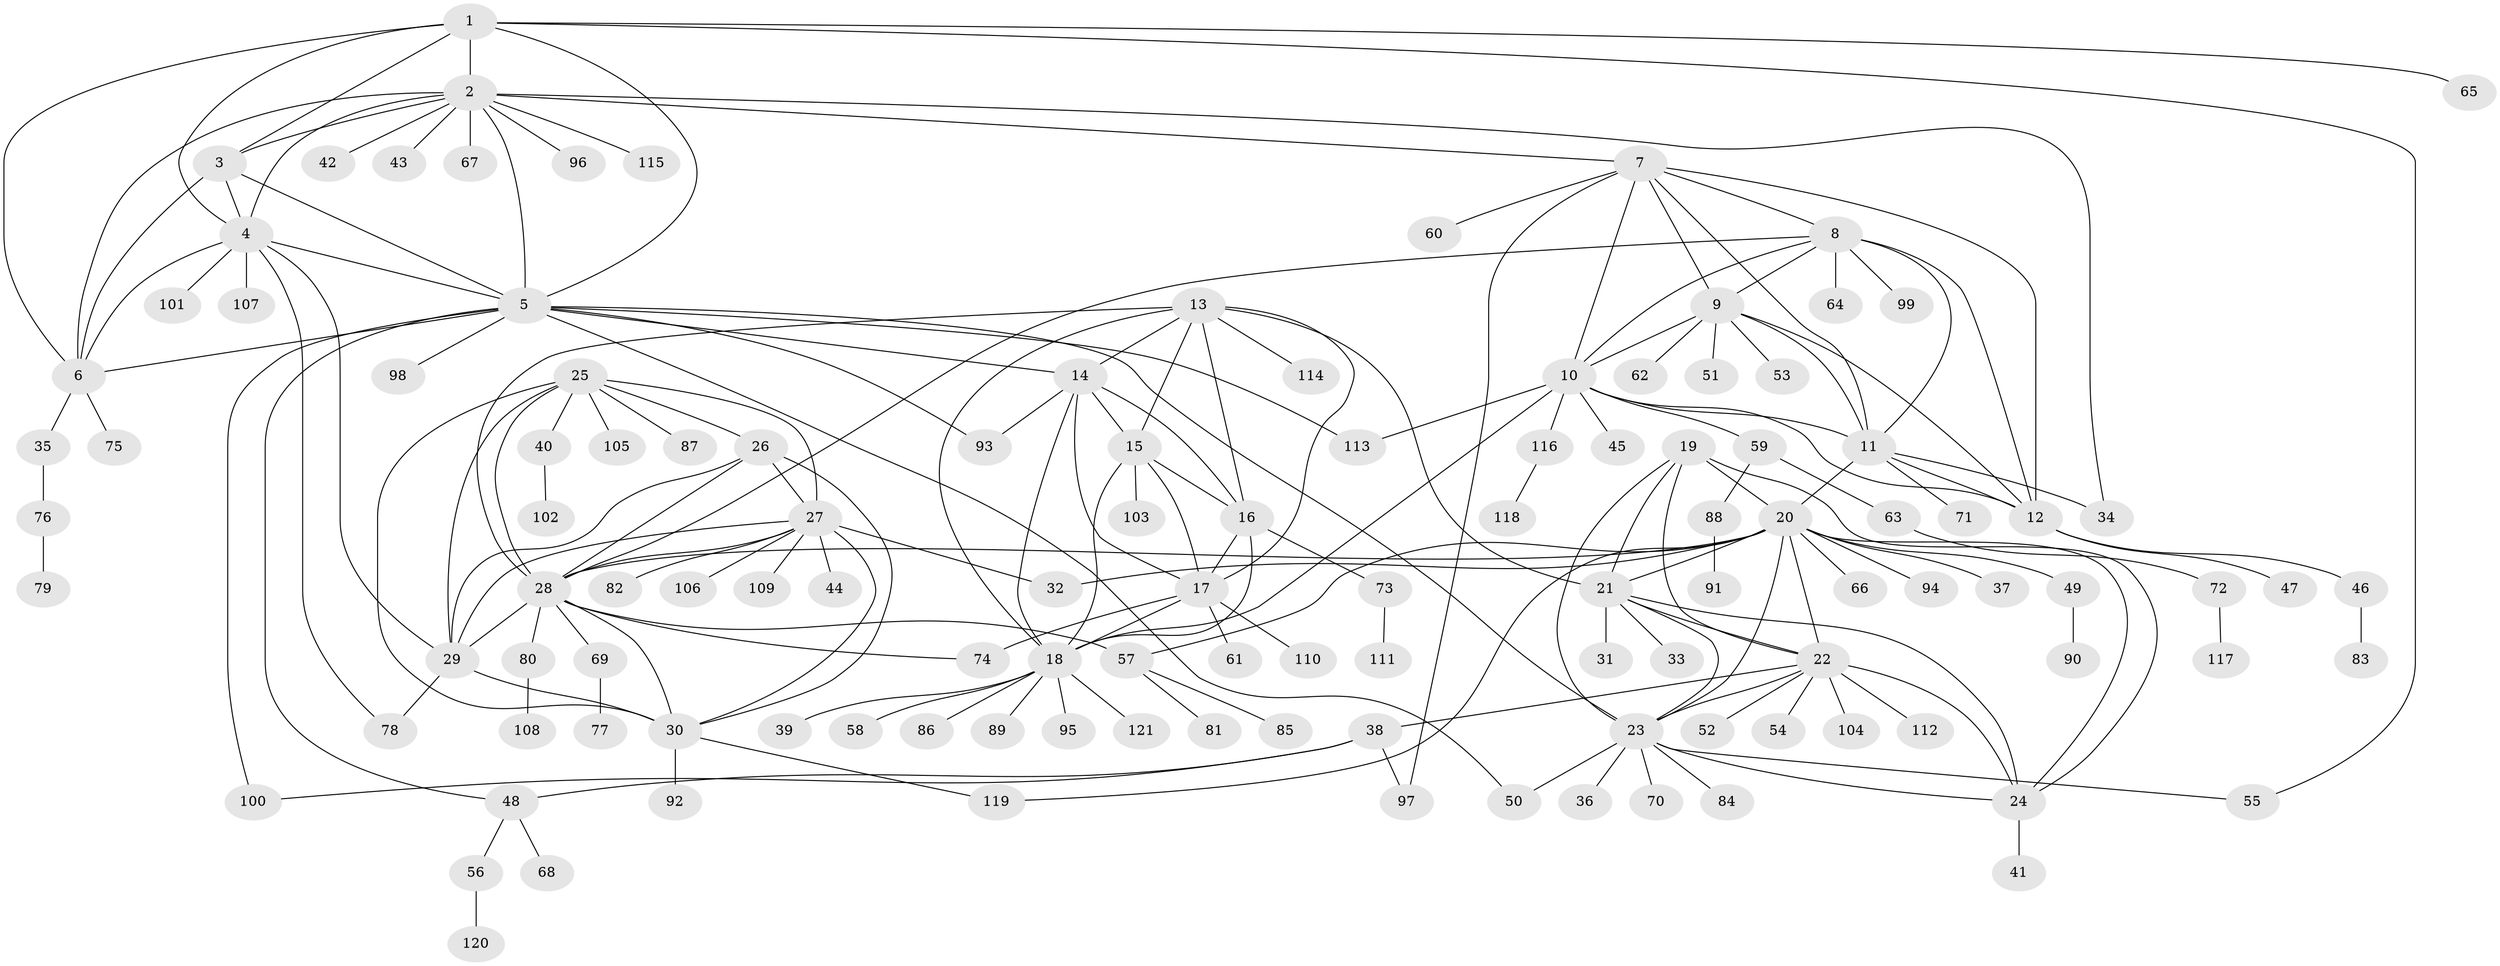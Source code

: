 // coarse degree distribution, {13: 0.010869565217391304, 10: 0.021739130434782608, 5: 0.043478260869565216, 4: 0.05434782608695652, 6: 0.05434782608695652, 9: 0.021739130434782608, 17: 0.010869565217391304, 11: 0.010869565217391304, 15: 0.010869565217391304, 7: 0.010869565217391304, 12: 0.010869565217391304, 1: 0.5760869565217391, 2: 0.14130434782608695, 3: 0.021739130434782608}
// Generated by graph-tools (version 1.1) at 2025/24/03/03/25 07:24:13]
// undirected, 121 vertices, 189 edges
graph export_dot {
graph [start="1"]
  node [color=gray90,style=filled];
  1;
  2;
  3;
  4;
  5;
  6;
  7;
  8;
  9;
  10;
  11;
  12;
  13;
  14;
  15;
  16;
  17;
  18;
  19;
  20;
  21;
  22;
  23;
  24;
  25;
  26;
  27;
  28;
  29;
  30;
  31;
  32;
  33;
  34;
  35;
  36;
  37;
  38;
  39;
  40;
  41;
  42;
  43;
  44;
  45;
  46;
  47;
  48;
  49;
  50;
  51;
  52;
  53;
  54;
  55;
  56;
  57;
  58;
  59;
  60;
  61;
  62;
  63;
  64;
  65;
  66;
  67;
  68;
  69;
  70;
  71;
  72;
  73;
  74;
  75;
  76;
  77;
  78;
  79;
  80;
  81;
  82;
  83;
  84;
  85;
  86;
  87;
  88;
  89;
  90;
  91;
  92;
  93;
  94;
  95;
  96;
  97;
  98;
  99;
  100;
  101;
  102;
  103;
  104;
  105;
  106;
  107;
  108;
  109;
  110;
  111;
  112;
  113;
  114;
  115;
  116;
  117;
  118;
  119;
  120;
  121;
  1 -- 2;
  1 -- 3;
  1 -- 4;
  1 -- 5;
  1 -- 6;
  1 -- 55;
  1 -- 65;
  2 -- 3;
  2 -- 4;
  2 -- 5;
  2 -- 6;
  2 -- 7;
  2 -- 34;
  2 -- 42;
  2 -- 43;
  2 -- 67;
  2 -- 96;
  2 -- 115;
  3 -- 4;
  3 -- 5;
  3 -- 6;
  4 -- 5;
  4 -- 6;
  4 -- 29;
  4 -- 78;
  4 -- 101;
  4 -- 107;
  5 -- 6;
  5 -- 14;
  5 -- 23;
  5 -- 48;
  5 -- 50;
  5 -- 93;
  5 -- 98;
  5 -- 100;
  5 -- 113;
  6 -- 35;
  6 -- 75;
  7 -- 8;
  7 -- 9;
  7 -- 10;
  7 -- 11;
  7 -- 12;
  7 -- 60;
  7 -- 97;
  8 -- 9;
  8 -- 10;
  8 -- 11;
  8 -- 12;
  8 -- 28;
  8 -- 64;
  8 -- 99;
  9 -- 10;
  9 -- 11;
  9 -- 12;
  9 -- 51;
  9 -- 53;
  9 -- 62;
  10 -- 11;
  10 -- 12;
  10 -- 18;
  10 -- 45;
  10 -- 59;
  10 -- 113;
  10 -- 116;
  11 -- 12;
  11 -- 20;
  11 -- 34;
  11 -- 71;
  12 -- 46;
  12 -- 47;
  13 -- 14;
  13 -- 15;
  13 -- 16;
  13 -- 17;
  13 -- 18;
  13 -- 21;
  13 -- 28;
  13 -- 114;
  14 -- 15;
  14 -- 16;
  14 -- 17;
  14 -- 18;
  14 -- 93;
  15 -- 16;
  15 -- 17;
  15 -- 18;
  15 -- 103;
  16 -- 17;
  16 -- 18;
  16 -- 73;
  17 -- 18;
  17 -- 61;
  17 -- 74;
  17 -- 110;
  18 -- 39;
  18 -- 58;
  18 -- 86;
  18 -- 89;
  18 -- 95;
  18 -- 121;
  19 -- 20;
  19 -- 21;
  19 -- 22;
  19 -- 23;
  19 -- 24;
  20 -- 21;
  20 -- 22;
  20 -- 23;
  20 -- 24;
  20 -- 28;
  20 -- 32;
  20 -- 37;
  20 -- 49;
  20 -- 57;
  20 -- 66;
  20 -- 94;
  20 -- 119;
  21 -- 22;
  21 -- 23;
  21 -- 24;
  21 -- 31;
  21 -- 33;
  22 -- 23;
  22 -- 24;
  22 -- 38;
  22 -- 52;
  22 -- 54;
  22 -- 104;
  22 -- 112;
  23 -- 24;
  23 -- 36;
  23 -- 50;
  23 -- 55;
  23 -- 70;
  23 -- 84;
  24 -- 41;
  25 -- 26;
  25 -- 27;
  25 -- 28;
  25 -- 29;
  25 -- 30;
  25 -- 40;
  25 -- 87;
  25 -- 105;
  26 -- 27;
  26 -- 28;
  26 -- 29;
  26 -- 30;
  27 -- 28;
  27 -- 29;
  27 -- 30;
  27 -- 32;
  27 -- 44;
  27 -- 82;
  27 -- 106;
  27 -- 109;
  28 -- 29;
  28 -- 30;
  28 -- 57;
  28 -- 69;
  28 -- 74;
  28 -- 80;
  29 -- 30;
  29 -- 78;
  30 -- 92;
  30 -- 119;
  35 -- 76;
  38 -- 48;
  38 -- 97;
  38 -- 100;
  40 -- 102;
  46 -- 83;
  48 -- 56;
  48 -- 68;
  49 -- 90;
  56 -- 120;
  57 -- 81;
  57 -- 85;
  59 -- 63;
  59 -- 88;
  63 -- 72;
  69 -- 77;
  72 -- 117;
  73 -- 111;
  76 -- 79;
  80 -- 108;
  88 -- 91;
  116 -- 118;
}
